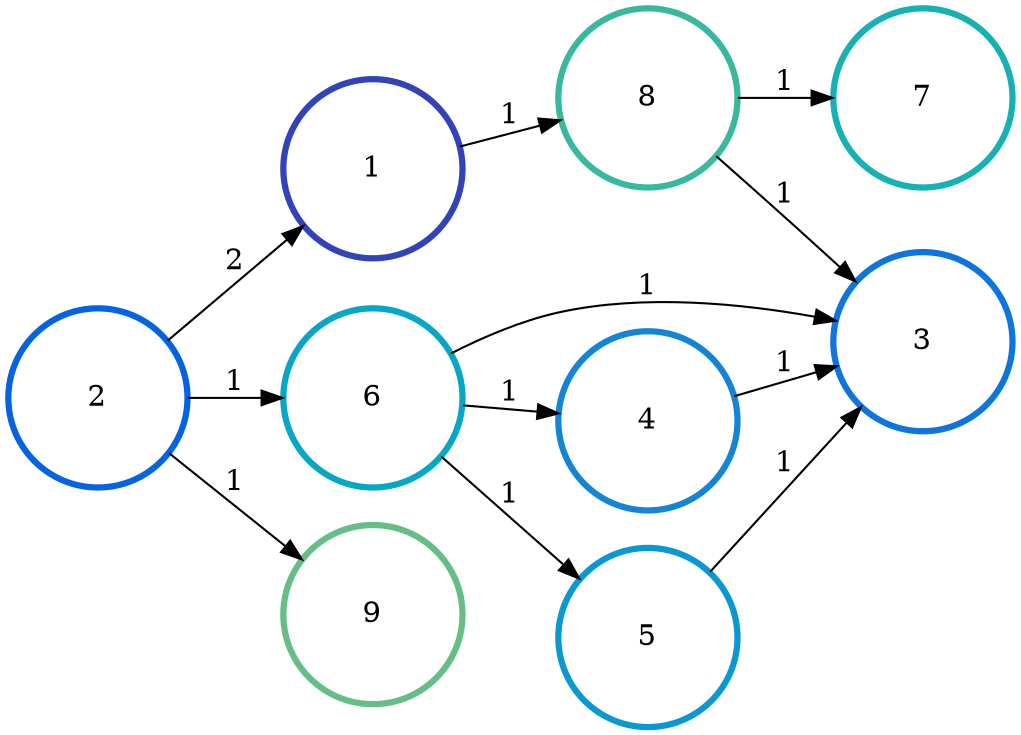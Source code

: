 digraph N {
	overlap="false"
	rankdir="LR"
	0 [label="1",width=1.2,height=1.2,style="",penwidth=3,color="#3243BA"]
	1 [label="2",width=1.2,height=1.2,style="",penwidth=3,color="#0363E1"]
	2 [label="3",width=1.2,height=1.2,style="",penwidth=3,color="#0D75DC"]
	3 [label="4",width=1.2,height=1.2,style="",penwidth=3,color="#1485D4"]
	4 [label="5",width=1.2,height=1.2,style="",penwidth=3,color="#0998D1"]
	5 [label="6",width=1.2,height=1.2,style="",penwidth=3,color="#06A7C6"]
	6 [label="7",width=1.2,height=1.2,style="",penwidth=3,color="#15B1B4"]
	7 [label="8",width=1.2,height=1.2,style="",penwidth=3,color="#38B99E"]
	8 [label="9",width=1.2,height=1.2,style="",penwidth=3,color="#65BE86"]
	0 -> 7 [penwidth=1,color=black,label="1"]
	1 -> 0 [penwidth=1,color=black,label="2"]
	1 -> 5 [penwidth=1,color=black,label="1"]
	1 -> 8 [penwidth=1,color=black,label="1"]
	3 -> 2 [penwidth=1,color=black,label="1"]
	4 -> 2 [penwidth=1,color=black,label="1"]
	5 -> 2 [penwidth=1,color=black,label="1"]
	5 -> 3 [penwidth=1,color=black,label="1"]
	5 -> 4 [penwidth=1,color=black,label="1"]
	7 -> 2 [penwidth=1,color=black,label="1"]
	7 -> 6 [penwidth=1,color=black,label="1"]
}
